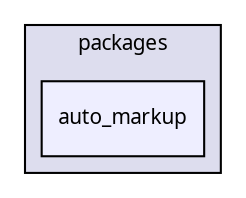 digraph "packages/page/packages/auto_markup/" {
  compound=true
  node [ fontsize="10", fontname="FreeSans.ttf"];
  edge [ labelfontsize="10", labelfontname="FreeSans.ttf"];
  subgraph clusterdir_45d5d742c6a2e963177f6f892a398aed {
    graph [ bgcolor="#ddddee", pencolor="black", label="packages" fontname="FreeSans.ttf", fontsize="10", URL="dir_45d5d742c6a2e963177f6f892a398aed.html"]
  dir_d9fa08dace28a741f75a82b0f2795804 [shape=box, label="auto_markup", style="filled", fillcolor="#eeeeff", pencolor="black", URL="dir_d9fa08dace28a741f75a82b0f2795804.html"];
  }
}
